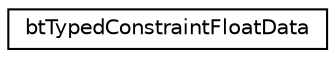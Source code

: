 digraph "Graphical Class Hierarchy"
{
  edge [fontname="Helvetica",fontsize="10",labelfontname="Helvetica",labelfontsize="10"];
  node [fontname="Helvetica",fontsize="10",shape=record];
  rankdir="LR";
  Node1 [label="btTypedConstraintFloatData",height=0.2,width=0.4,color="black", fillcolor="white", style="filled",URL="$structbt_typed_constraint_float_data.html",tooltip="do not change those serialization structures, it requires an updated sBulletDNAstr/sBulletDNAstr64 ..."];
}
